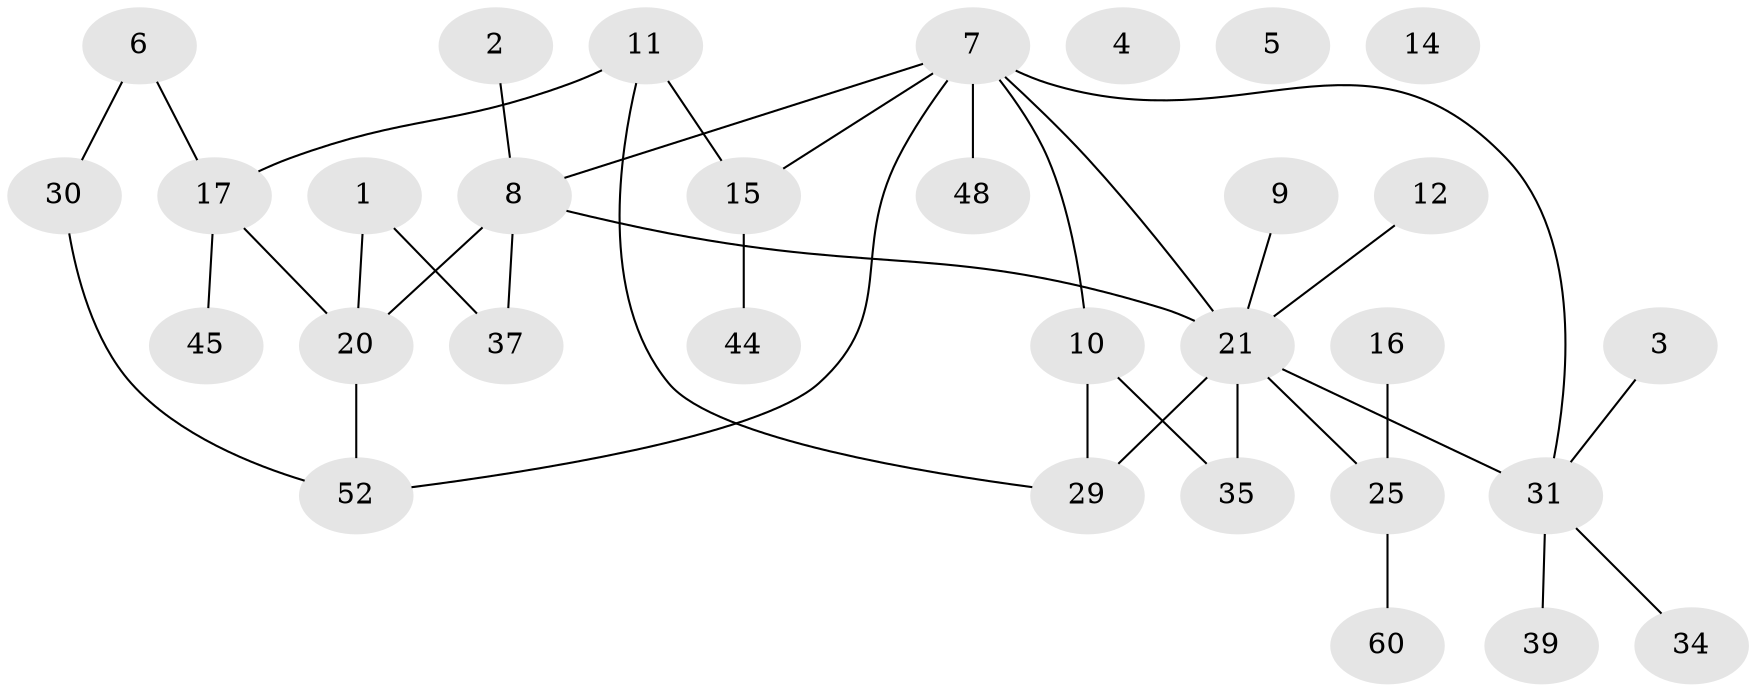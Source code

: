 // original degree distribution, {2: 0.38095238095238093, 1: 0.1746031746031746, 0: 0.047619047619047616, 7: 0.015873015873015872, 3: 0.20634920634920634, 6: 0.015873015873015872, 4: 0.1111111111111111, 5: 0.047619047619047616}
// Generated by graph-tools (version 1.1) at 2025/16/03/04/25 18:16:45]
// undirected, 31 vertices, 36 edges
graph export_dot {
graph [start="1"]
  node [color=gray90,style=filled];
  1 [super="+27+22"];
  2 [super="+63"];
  3;
  4;
  5;
  6 [super="+47"];
  7 [super="+42+54+43+40+26+13+19"];
  8 [super="+61+57"];
  9 [super="+28"];
  10;
  11 [super="+18"];
  12;
  14;
  15 [super="+46"];
  16;
  17;
  20 [super="+59+50"];
  21 [super="+23"];
  25;
  29;
  30;
  31 [super="+32+51"];
  34 [super="+36"];
  35;
  37 [super="+55"];
  39;
  44;
  45;
  48;
  52;
  60;
  1 -- 37 [weight=3];
  1 -- 20;
  2 -- 8;
  3 -- 31;
  6 -- 17;
  6 -- 30;
  7 -- 48 [weight=2];
  7 -- 31 [weight=2];
  7 -- 52;
  7 -- 8;
  7 -- 10;
  7 -- 15 [weight=2];
  7 -- 21;
  8 -- 21;
  8 -- 20;
  8 -- 37;
  9 -- 21;
  10 -- 29;
  10 -- 35;
  11 -- 15;
  11 -- 17;
  11 -- 29;
  12 -- 21;
  15 -- 44;
  16 -- 25;
  17 -- 20;
  17 -- 45;
  20 -- 52;
  21 -- 35;
  21 -- 25;
  21 -- 29;
  21 -- 31;
  25 -- 60;
  30 -- 52;
  31 -- 34;
  31 -- 39;
}
